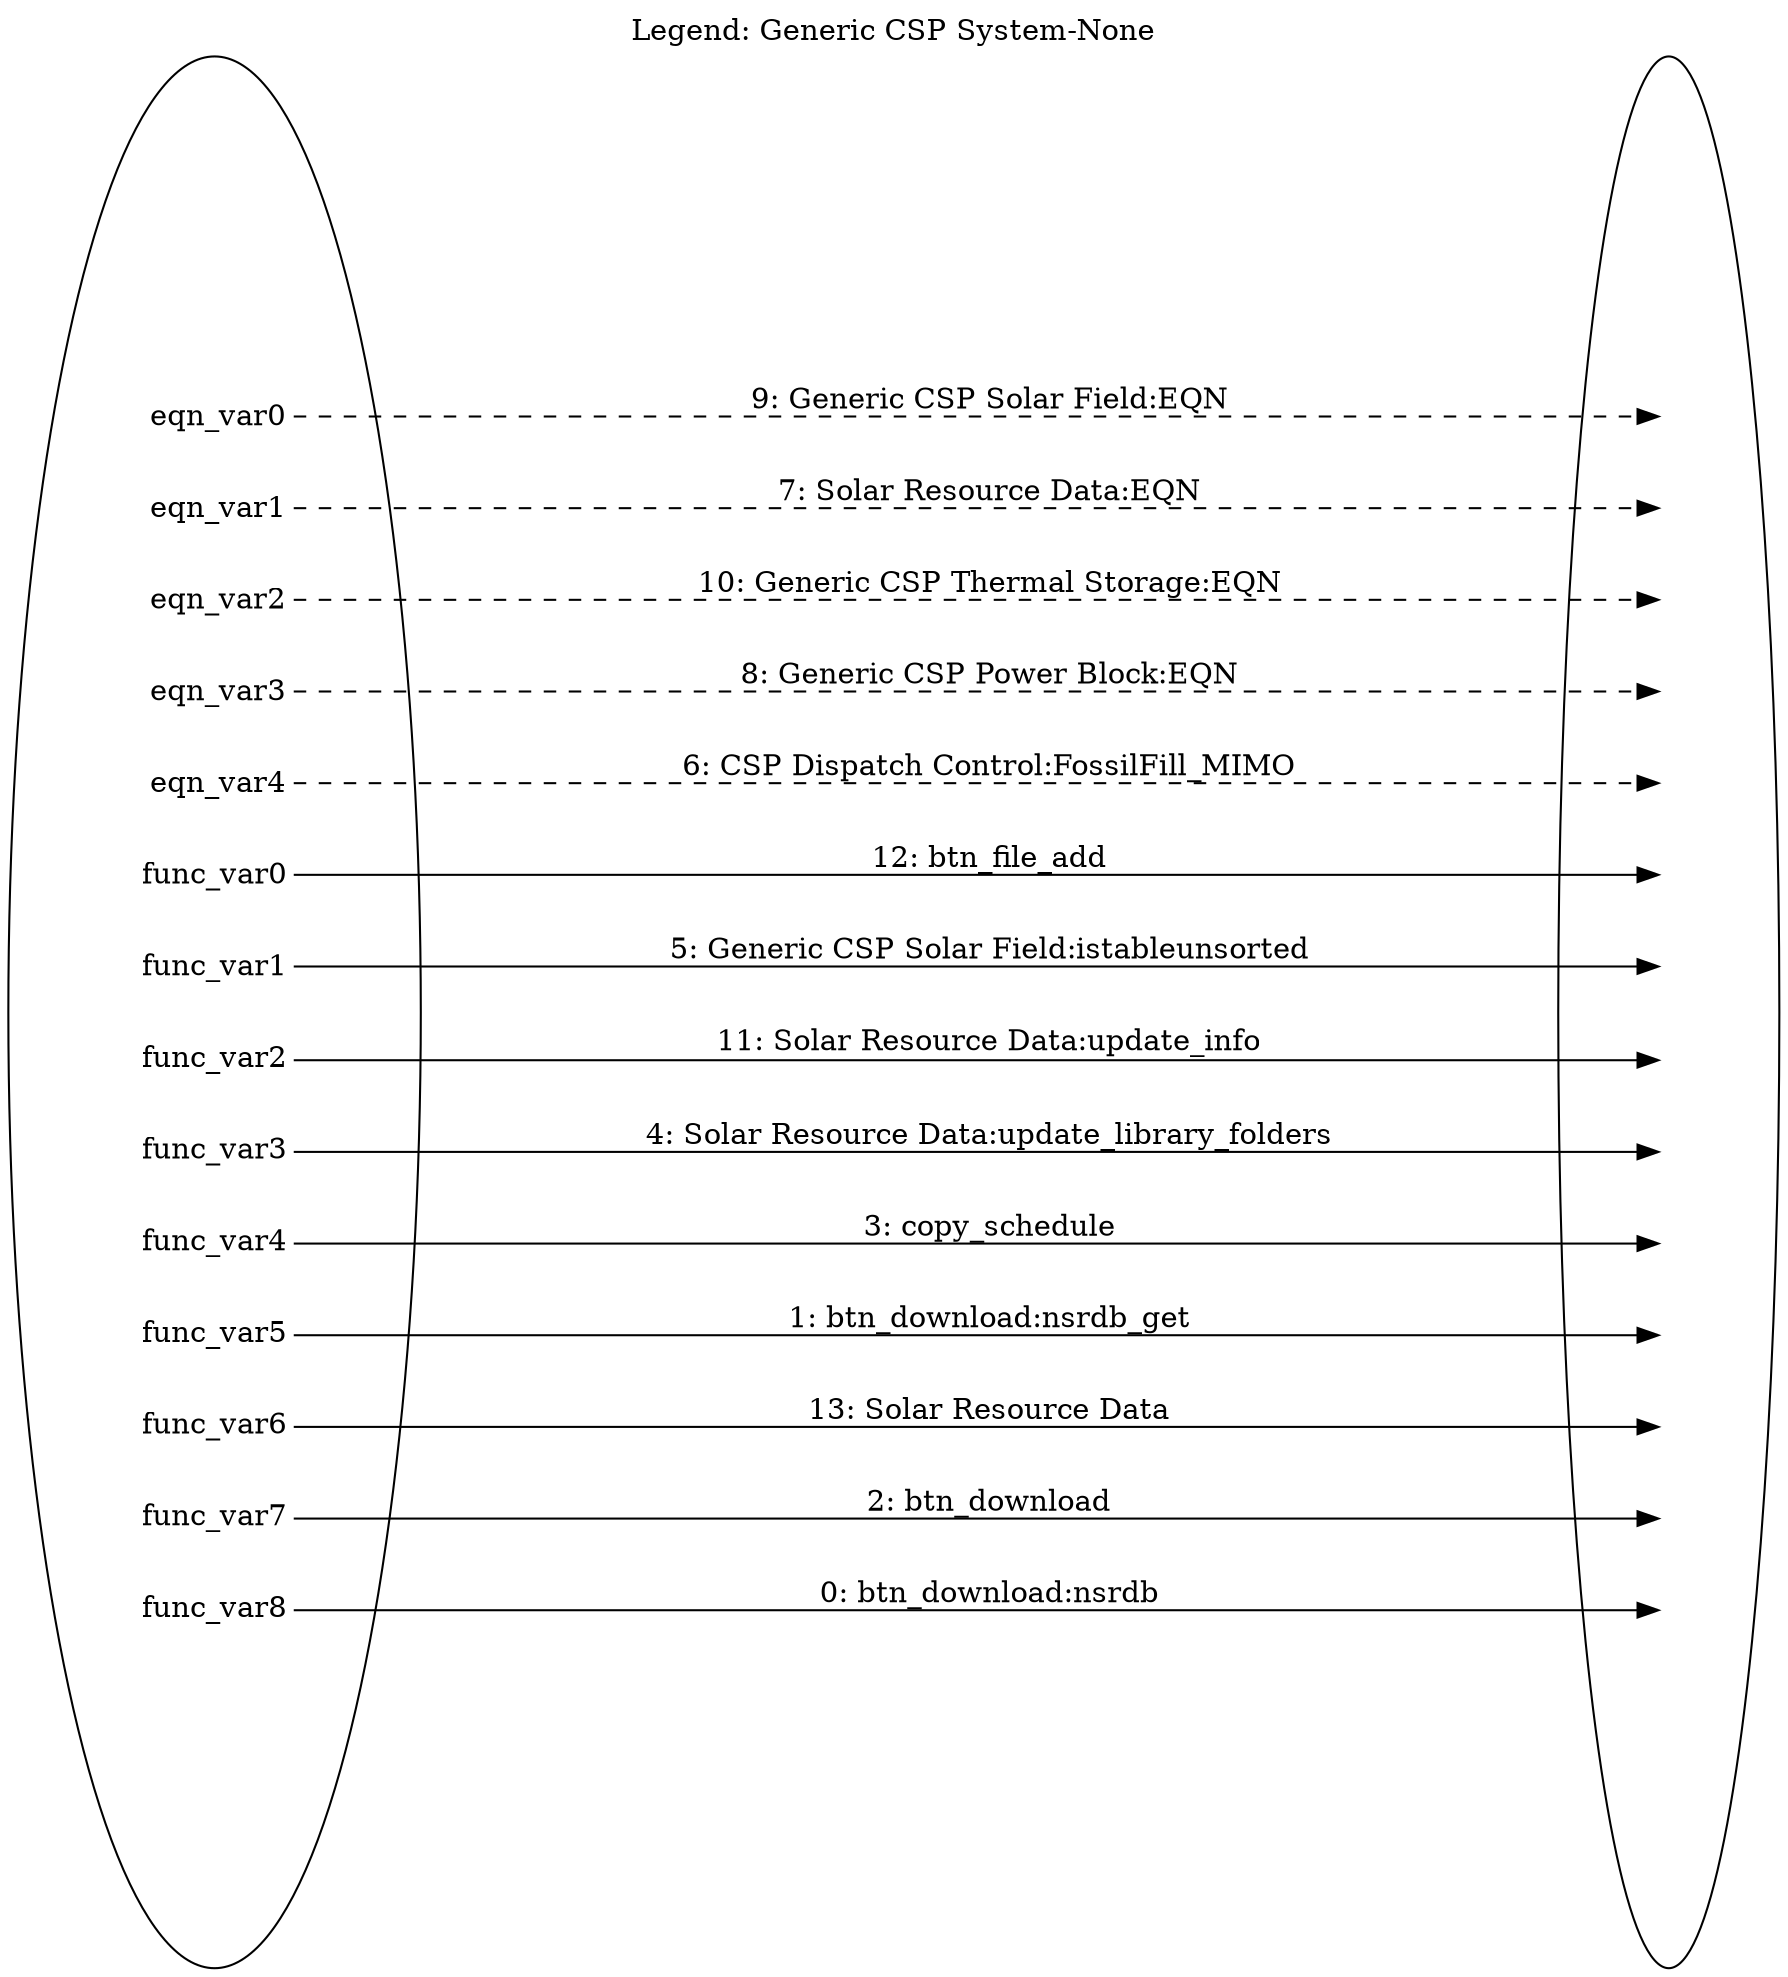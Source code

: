 digraph GenericCSPSystem_None_legend {
	label="Legend: Generic CSP System-None";
	labelloc=top;
	rankdir=LR;	ranksep="3";
	key [label=<<table border="0" cellpadding="2" cellspacing="25" cellborder="0">
	<tr><td align="right" port="e0">eqn_var0</td></tr>
	<tr><td align="right" port="e1">eqn_var1</td></tr>
	<tr><td align="right" port="e2">eqn_var2</td></tr>
	<tr><td align="right" port="e3">eqn_var3</td></tr>
	<tr><td align="right" port="e4">eqn_var4</td></tr>
	<tr><td align="right" port="o0">func_var0</td></tr>
	<tr><td align="right" port="o1">func_var1</td></tr>
	<tr><td align="right" port="o2">func_var2</td></tr>
	<tr><td align="right" port="o3">func_var3</td></tr>
	<tr><td align="right" port="o4">func_var4</td></tr>
	<tr><td align="right" port="o5">func_var5</td></tr>
	<tr><td align="right" port="o6">func_var6</td></tr>
	<tr><td align="right" port="o7">func_var7</td></tr>
	<tr><td align="right" port="o8">func_var8</td></tr>
	</table>>]
	key2 [label=<<table border="0" cellpadding="2" cellspacing="25" cellborder="0">
	<tr><td port="e0">&nbsp;</td></tr>
	<tr><td port="e1">&nbsp;</td></tr>
	<tr><td port="e2">&nbsp;</td></tr>
	<tr><td port="e3">&nbsp;</td></tr>
	<tr><td port="e4">&nbsp;</td></tr>
	<tr><td port="o0">&nbsp;</td></tr>
	<tr><td port="o1">&nbsp;</td></tr>
	<tr><td port="o2">&nbsp;</td></tr>
	<tr><td port="o3">&nbsp;</td></tr>
	<tr><td port="o4">&nbsp;</td></tr>
	<tr><td port="o5">&nbsp;</td></tr>
	<tr><td port="o6">&nbsp;</td></tr>
	<tr><td port="o7">&nbsp;</td></tr>
	<tr><td port="o8">&nbsp;</td></tr>
	</table>>]
	key:e0:e -> key2:e0:w [style=dashed, label="9: Generic CSP Solar Field:EQN"]
	key:e1:e -> key2:e1:w [style=dashed, label="7: Solar Resource Data:EQN"]
	key:e2:e -> key2:e2:w [style=dashed, label="10: Generic CSP Thermal Storage:EQN"]
	key:e3:e -> key2:e3:w [style=dashed, label="8: Generic CSP Power Block:EQN"]
	key:e4:e -> key2:e4:w [style=dashed, label="6: CSP Dispatch Control:FossilFill_MIMO"]
	key:o0:e -> key2:o0:w [label="12: btn_file_add"]
	key:o1:e -> key2:o1:w [label="5: Generic CSP Solar Field:istableunsorted"]
	key:o2:e -> key2:o2:w [label="11: Solar Resource Data:update_info"]
	key:o3:e -> key2:o3:w [label="4: Solar Resource Data:update_library_folders"]
	key:o4:e -> key2:o4:w [label="3: copy_schedule"]
	key:o5:e -> key2:o5:w [label="1: btn_download:nsrdb_get"]
	key:o6:e -> key2:o6:w [label="13: Solar Resource Data"]
	key:o7:e -> key2:o7:w [label="2: btn_download"]
	key:o8:e -> key2:o8:w [label="0: btn_download:nsrdb"]
}